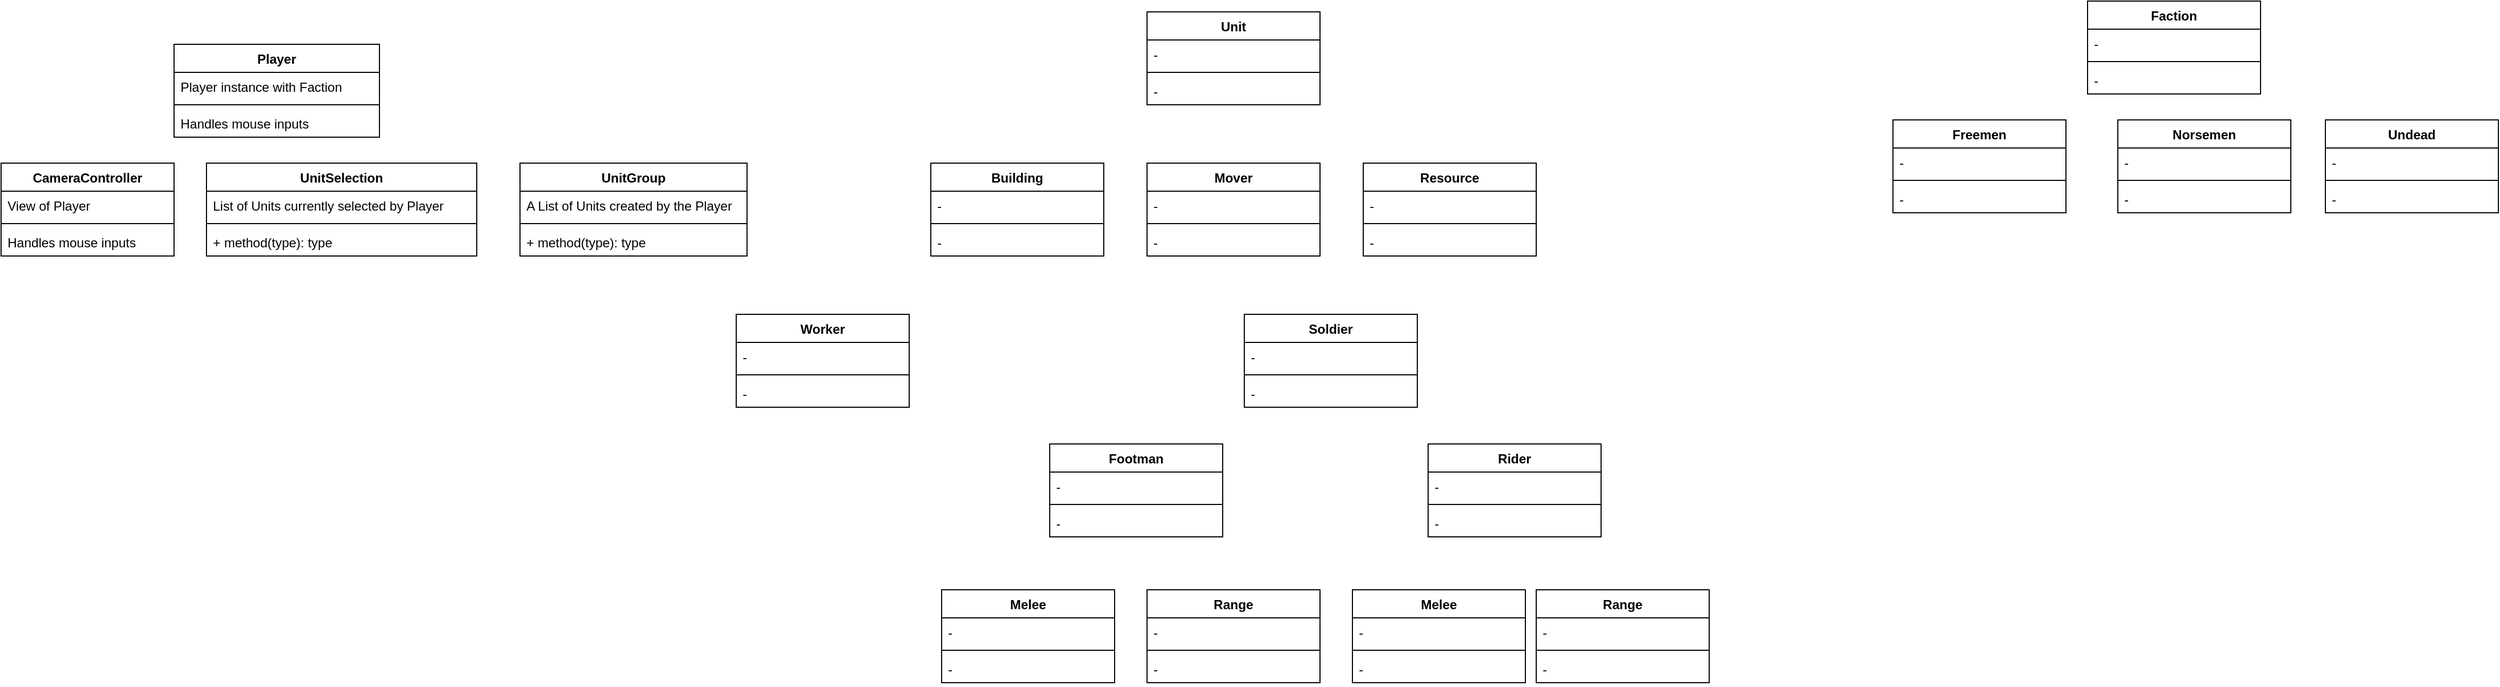 <mxfile version="20.4.0" type="github">
  <diagram id="qnXDRkGknlST-kzKsHay" name="Page-1">
    <mxGraphModel dx="1422" dy="752" grid="1" gridSize="10" guides="1" tooltips="1" connect="1" arrows="1" fold="1" page="1" pageScale="1" pageWidth="827" pageHeight="1169" math="0" shadow="0">
      <root>
        <mxCell id="0" />
        <mxCell id="1" parent="0" />
        <mxCell id="flboybYD62dqgFNczCL6-6" value="CameraController" style="swimlane;fontStyle=1;align=center;verticalAlign=top;childLayout=stackLayout;horizontal=1;startSize=26;horizontalStack=0;resizeParent=1;resizeParentMax=0;resizeLast=0;collapsible=1;marginBottom=0;" parent="1" vertex="1">
          <mxGeometry x="30" y="190" width="160" height="86" as="geometry" />
        </mxCell>
        <mxCell id="flboybYD62dqgFNczCL6-7" value="View of Player" style="text;strokeColor=none;fillColor=none;align=left;verticalAlign=top;spacingLeft=4;spacingRight=4;overflow=hidden;rotatable=0;points=[[0,0.5],[1,0.5]];portConstraint=eastwest;" parent="flboybYD62dqgFNczCL6-6" vertex="1">
          <mxGeometry y="26" width="160" height="26" as="geometry" />
        </mxCell>
        <mxCell id="flboybYD62dqgFNczCL6-8" value="" style="line;strokeWidth=1;fillColor=none;align=left;verticalAlign=middle;spacingTop=-1;spacingLeft=3;spacingRight=3;rotatable=0;labelPosition=right;points=[];portConstraint=eastwest;strokeColor=inherit;" parent="flboybYD62dqgFNczCL6-6" vertex="1">
          <mxGeometry y="52" width="160" height="8" as="geometry" />
        </mxCell>
        <mxCell id="flboybYD62dqgFNczCL6-9" value="Handles mouse inputs" style="text;strokeColor=none;fillColor=none;align=left;verticalAlign=top;spacingLeft=4;spacingRight=4;overflow=hidden;rotatable=0;points=[[0,0.5],[1,0.5]];portConstraint=eastwest;" parent="flboybYD62dqgFNczCL6-6" vertex="1">
          <mxGeometry y="60" width="160" height="26" as="geometry" />
        </mxCell>
        <mxCell id="flboybYD62dqgFNczCL6-10" value="UnitSelection" style="swimlane;fontStyle=1;align=center;verticalAlign=top;childLayout=stackLayout;horizontal=1;startSize=26;horizontalStack=0;resizeParent=1;resizeParentMax=0;resizeLast=0;collapsible=1;marginBottom=0;" parent="1" vertex="1">
          <mxGeometry x="220" y="190" width="250" height="86" as="geometry" />
        </mxCell>
        <mxCell id="flboybYD62dqgFNczCL6-11" value="List of Units currently selected by Player" style="text;strokeColor=none;fillColor=none;align=left;verticalAlign=top;spacingLeft=4;spacingRight=4;overflow=hidden;rotatable=0;points=[[0,0.5],[1,0.5]];portConstraint=eastwest;" parent="flboybYD62dqgFNczCL6-10" vertex="1">
          <mxGeometry y="26" width="250" height="26" as="geometry" />
        </mxCell>
        <mxCell id="flboybYD62dqgFNczCL6-12" value="" style="line;strokeWidth=1;fillColor=none;align=left;verticalAlign=middle;spacingTop=-1;spacingLeft=3;spacingRight=3;rotatable=0;labelPosition=right;points=[];portConstraint=eastwest;strokeColor=inherit;" parent="flboybYD62dqgFNczCL6-10" vertex="1">
          <mxGeometry y="52" width="250" height="8" as="geometry" />
        </mxCell>
        <mxCell id="flboybYD62dqgFNczCL6-13" value="+ method(type): type" style="text;strokeColor=none;fillColor=none;align=left;verticalAlign=top;spacingLeft=4;spacingRight=4;overflow=hidden;rotatable=0;points=[[0,0.5],[1,0.5]];portConstraint=eastwest;" parent="flboybYD62dqgFNczCL6-10" vertex="1">
          <mxGeometry y="60" width="250" height="26" as="geometry" />
        </mxCell>
        <mxCell id="flboybYD62dqgFNczCL6-19" value="Player" style="swimlane;fontStyle=1;align=center;verticalAlign=top;childLayout=stackLayout;horizontal=1;startSize=26;horizontalStack=0;resizeParent=1;resizeParentMax=0;resizeLast=0;collapsible=1;marginBottom=0;" parent="1" vertex="1">
          <mxGeometry x="190" y="80" width="190" height="86" as="geometry" />
        </mxCell>
        <mxCell id="flboybYD62dqgFNczCL6-20" value="Player instance with Faction" style="text;strokeColor=none;fillColor=none;align=left;verticalAlign=top;spacingLeft=4;spacingRight=4;overflow=hidden;rotatable=0;points=[[0,0.5],[1,0.5]];portConstraint=eastwest;" parent="flboybYD62dqgFNczCL6-19" vertex="1">
          <mxGeometry y="26" width="190" height="26" as="geometry" />
        </mxCell>
        <mxCell id="flboybYD62dqgFNczCL6-21" value="" style="line;strokeWidth=1;fillColor=none;align=left;verticalAlign=middle;spacingTop=-1;spacingLeft=3;spacingRight=3;rotatable=0;labelPosition=right;points=[];portConstraint=eastwest;strokeColor=inherit;" parent="flboybYD62dqgFNczCL6-19" vertex="1">
          <mxGeometry y="52" width="190" height="8" as="geometry" />
        </mxCell>
        <mxCell id="flboybYD62dqgFNczCL6-22" value="Handles mouse inputs" style="text;strokeColor=none;fillColor=none;align=left;verticalAlign=top;spacingLeft=4;spacingRight=4;overflow=hidden;rotatable=0;points=[[0,0.5],[1,0.5]];portConstraint=eastwest;" parent="flboybYD62dqgFNczCL6-19" vertex="1">
          <mxGeometry y="60" width="190" height="26" as="geometry" />
        </mxCell>
        <mxCell id="flboybYD62dqgFNczCL6-23" value="UnitGroup" style="swimlane;fontStyle=1;align=center;verticalAlign=top;childLayout=stackLayout;horizontal=1;startSize=26;horizontalStack=0;resizeParent=1;resizeParentMax=0;resizeLast=0;collapsible=1;marginBottom=0;" parent="1" vertex="1">
          <mxGeometry x="510" y="190" width="210" height="86" as="geometry" />
        </mxCell>
        <mxCell id="flboybYD62dqgFNczCL6-24" value="A List of Units created by the Player" style="text;strokeColor=none;fillColor=none;align=left;verticalAlign=top;spacingLeft=4;spacingRight=4;overflow=hidden;rotatable=0;points=[[0,0.5],[1,0.5]];portConstraint=eastwest;" parent="flboybYD62dqgFNczCL6-23" vertex="1">
          <mxGeometry y="26" width="210" height="26" as="geometry" />
        </mxCell>
        <mxCell id="flboybYD62dqgFNczCL6-25" value="" style="line;strokeWidth=1;fillColor=none;align=left;verticalAlign=middle;spacingTop=-1;spacingLeft=3;spacingRight=3;rotatable=0;labelPosition=right;points=[];portConstraint=eastwest;strokeColor=inherit;" parent="flboybYD62dqgFNczCL6-23" vertex="1">
          <mxGeometry y="52" width="210" height="8" as="geometry" />
        </mxCell>
        <mxCell id="flboybYD62dqgFNczCL6-26" value="+ method(type): type" style="text;strokeColor=none;fillColor=none;align=left;verticalAlign=top;spacingLeft=4;spacingRight=4;overflow=hidden;rotatable=0;points=[[0,0.5],[1,0.5]];portConstraint=eastwest;" parent="flboybYD62dqgFNczCL6-23" vertex="1">
          <mxGeometry y="60" width="210" height="26" as="geometry" />
        </mxCell>
        <mxCell id="U2bnrfy-4zRho29tN1t8-1" value="Unit" style="swimlane;fontStyle=1;align=center;verticalAlign=top;childLayout=stackLayout;horizontal=1;startSize=26;horizontalStack=0;resizeParent=1;resizeParentMax=0;resizeLast=0;collapsible=1;marginBottom=0;" parent="1" vertex="1">
          <mxGeometry x="1090" y="50" width="160" height="86" as="geometry" />
        </mxCell>
        <mxCell id="U2bnrfy-4zRho29tN1t8-2" value="-" style="text;strokeColor=none;fillColor=none;align=left;verticalAlign=top;spacingLeft=4;spacingRight=4;overflow=hidden;rotatable=0;points=[[0,0.5],[1,0.5]];portConstraint=eastwest;" parent="U2bnrfy-4zRho29tN1t8-1" vertex="1">
          <mxGeometry y="26" width="160" height="26" as="geometry" />
        </mxCell>
        <mxCell id="U2bnrfy-4zRho29tN1t8-3" value="" style="line;strokeWidth=1;fillColor=none;align=left;verticalAlign=middle;spacingTop=-1;spacingLeft=3;spacingRight=3;rotatable=0;labelPosition=right;points=[];portConstraint=eastwest;strokeColor=inherit;" parent="U2bnrfy-4zRho29tN1t8-1" vertex="1">
          <mxGeometry y="52" width="160" height="8" as="geometry" />
        </mxCell>
        <mxCell id="U2bnrfy-4zRho29tN1t8-4" value="-" style="text;strokeColor=none;fillColor=none;align=left;verticalAlign=top;spacingLeft=4;spacingRight=4;overflow=hidden;rotatable=0;points=[[0,0.5],[1,0.5]];portConstraint=eastwest;" parent="U2bnrfy-4zRho29tN1t8-1" vertex="1">
          <mxGeometry y="60" width="160" height="26" as="geometry" />
        </mxCell>
        <mxCell id="U2bnrfy-4zRho29tN1t8-5" value="Building" style="swimlane;fontStyle=1;align=center;verticalAlign=top;childLayout=stackLayout;horizontal=1;startSize=26;horizontalStack=0;resizeParent=1;resizeParentMax=0;resizeLast=0;collapsible=1;marginBottom=0;" parent="1" vertex="1">
          <mxGeometry x="890" y="190" width="160" height="86" as="geometry" />
        </mxCell>
        <mxCell id="U2bnrfy-4zRho29tN1t8-6" value="-" style="text;strokeColor=none;fillColor=none;align=left;verticalAlign=top;spacingLeft=4;spacingRight=4;overflow=hidden;rotatable=0;points=[[0,0.5],[1,0.5]];portConstraint=eastwest;" parent="U2bnrfy-4zRho29tN1t8-5" vertex="1">
          <mxGeometry y="26" width="160" height="26" as="geometry" />
        </mxCell>
        <mxCell id="U2bnrfy-4zRho29tN1t8-7" value="" style="line;strokeWidth=1;fillColor=none;align=left;verticalAlign=middle;spacingTop=-1;spacingLeft=3;spacingRight=3;rotatable=0;labelPosition=right;points=[];portConstraint=eastwest;strokeColor=inherit;" parent="U2bnrfy-4zRho29tN1t8-5" vertex="1">
          <mxGeometry y="52" width="160" height="8" as="geometry" />
        </mxCell>
        <mxCell id="U2bnrfy-4zRho29tN1t8-8" value="-" style="text;strokeColor=none;fillColor=none;align=left;verticalAlign=top;spacingLeft=4;spacingRight=4;overflow=hidden;rotatable=0;points=[[0,0.5],[1,0.5]];portConstraint=eastwest;" parent="U2bnrfy-4zRho29tN1t8-5" vertex="1">
          <mxGeometry y="60" width="160" height="26" as="geometry" />
        </mxCell>
        <mxCell id="U2bnrfy-4zRho29tN1t8-9" value="Mover" style="swimlane;fontStyle=1;align=center;verticalAlign=top;childLayout=stackLayout;horizontal=1;startSize=26;horizontalStack=0;resizeParent=1;resizeParentMax=0;resizeLast=0;collapsible=1;marginBottom=0;" parent="1" vertex="1">
          <mxGeometry x="1090" y="190" width="160" height="86" as="geometry" />
        </mxCell>
        <mxCell id="U2bnrfy-4zRho29tN1t8-10" value="-" style="text;strokeColor=none;fillColor=none;align=left;verticalAlign=top;spacingLeft=4;spacingRight=4;overflow=hidden;rotatable=0;points=[[0,0.5],[1,0.5]];portConstraint=eastwest;" parent="U2bnrfy-4zRho29tN1t8-9" vertex="1">
          <mxGeometry y="26" width="160" height="26" as="geometry" />
        </mxCell>
        <mxCell id="U2bnrfy-4zRho29tN1t8-11" value="" style="line;strokeWidth=1;fillColor=none;align=left;verticalAlign=middle;spacingTop=-1;spacingLeft=3;spacingRight=3;rotatable=0;labelPosition=right;points=[];portConstraint=eastwest;strokeColor=inherit;" parent="U2bnrfy-4zRho29tN1t8-9" vertex="1">
          <mxGeometry y="52" width="160" height="8" as="geometry" />
        </mxCell>
        <mxCell id="U2bnrfy-4zRho29tN1t8-12" value="-" style="text;strokeColor=none;fillColor=none;align=left;verticalAlign=top;spacingLeft=4;spacingRight=4;overflow=hidden;rotatable=0;points=[[0,0.5],[1,0.5]];portConstraint=eastwest;" parent="U2bnrfy-4zRho29tN1t8-9" vertex="1">
          <mxGeometry y="60" width="160" height="26" as="geometry" />
        </mxCell>
        <mxCell id="U2bnrfy-4zRho29tN1t8-13" value="Resource" style="swimlane;fontStyle=1;align=center;verticalAlign=top;childLayout=stackLayout;horizontal=1;startSize=26;horizontalStack=0;resizeParent=1;resizeParentMax=0;resizeLast=0;collapsible=1;marginBottom=0;" parent="1" vertex="1">
          <mxGeometry x="1290" y="190" width="160" height="86" as="geometry" />
        </mxCell>
        <mxCell id="U2bnrfy-4zRho29tN1t8-14" value="-" style="text;strokeColor=none;fillColor=none;align=left;verticalAlign=top;spacingLeft=4;spacingRight=4;overflow=hidden;rotatable=0;points=[[0,0.5],[1,0.5]];portConstraint=eastwest;" parent="U2bnrfy-4zRho29tN1t8-13" vertex="1">
          <mxGeometry y="26" width="160" height="26" as="geometry" />
        </mxCell>
        <mxCell id="U2bnrfy-4zRho29tN1t8-15" value="" style="line;strokeWidth=1;fillColor=none;align=left;verticalAlign=middle;spacingTop=-1;spacingLeft=3;spacingRight=3;rotatable=0;labelPosition=right;points=[];portConstraint=eastwest;strokeColor=inherit;" parent="U2bnrfy-4zRho29tN1t8-13" vertex="1">
          <mxGeometry y="52" width="160" height="8" as="geometry" />
        </mxCell>
        <mxCell id="U2bnrfy-4zRho29tN1t8-16" value="-" style="text;strokeColor=none;fillColor=none;align=left;verticalAlign=top;spacingLeft=4;spacingRight=4;overflow=hidden;rotatable=0;points=[[0,0.5],[1,0.5]];portConstraint=eastwest;" parent="U2bnrfy-4zRho29tN1t8-13" vertex="1">
          <mxGeometry y="60" width="160" height="26" as="geometry" />
        </mxCell>
        <mxCell id="U2bnrfy-4zRho29tN1t8-17" value="Worker" style="swimlane;fontStyle=1;align=center;verticalAlign=top;childLayout=stackLayout;horizontal=1;startSize=26;horizontalStack=0;resizeParent=1;resizeParentMax=0;resizeLast=0;collapsible=1;marginBottom=0;" parent="1" vertex="1">
          <mxGeometry x="710" y="330" width="160" height="86" as="geometry" />
        </mxCell>
        <mxCell id="U2bnrfy-4zRho29tN1t8-18" value="-" style="text;strokeColor=none;fillColor=none;align=left;verticalAlign=top;spacingLeft=4;spacingRight=4;overflow=hidden;rotatable=0;points=[[0,0.5],[1,0.5]];portConstraint=eastwest;" parent="U2bnrfy-4zRho29tN1t8-17" vertex="1">
          <mxGeometry y="26" width="160" height="26" as="geometry" />
        </mxCell>
        <mxCell id="U2bnrfy-4zRho29tN1t8-19" value="" style="line;strokeWidth=1;fillColor=none;align=left;verticalAlign=middle;spacingTop=-1;spacingLeft=3;spacingRight=3;rotatable=0;labelPosition=right;points=[];portConstraint=eastwest;strokeColor=inherit;" parent="U2bnrfy-4zRho29tN1t8-17" vertex="1">
          <mxGeometry y="52" width="160" height="8" as="geometry" />
        </mxCell>
        <mxCell id="U2bnrfy-4zRho29tN1t8-20" value="-" style="text;strokeColor=none;fillColor=none;align=left;verticalAlign=top;spacingLeft=4;spacingRight=4;overflow=hidden;rotatable=0;points=[[0,0.5],[1,0.5]];portConstraint=eastwest;" parent="U2bnrfy-4zRho29tN1t8-17" vertex="1">
          <mxGeometry y="60" width="160" height="26" as="geometry" />
        </mxCell>
        <mxCell id="U2bnrfy-4zRho29tN1t8-21" value="Melee" style="swimlane;fontStyle=1;align=center;verticalAlign=top;childLayout=stackLayout;horizontal=1;startSize=26;horizontalStack=0;resizeParent=1;resizeParentMax=0;resizeLast=0;collapsible=1;marginBottom=0;" parent="1" vertex="1">
          <mxGeometry x="900" y="585" width="160" height="86" as="geometry" />
        </mxCell>
        <mxCell id="U2bnrfy-4zRho29tN1t8-22" value="-" style="text;strokeColor=none;fillColor=none;align=left;verticalAlign=top;spacingLeft=4;spacingRight=4;overflow=hidden;rotatable=0;points=[[0,0.5],[1,0.5]];portConstraint=eastwest;" parent="U2bnrfy-4zRho29tN1t8-21" vertex="1">
          <mxGeometry y="26" width="160" height="26" as="geometry" />
        </mxCell>
        <mxCell id="U2bnrfy-4zRho29tN1t8-23" value="" style="line;strokeWidth=1;fillColor=none;align=left;verticalAlign=middle;spacingTop=-1;spacingLeft=3;spacingRight=3;rotatable=0;labelPosition=right;points=[];portConstraint=eastwest;strokeColor=inherit;" parent="U2bnrfy-4zRho29tN1t8-21" vertex="1">
          <mxGeometry y="52" width="160" height="8" as="geometry" />
        </mxCell>
        <mxCell id="U2bnrfy-4zRho29tN1t8-24" value="-" style="text;strokeColor=none;fillColor=none;align=left;verticalAlign=top;spacingLeft=4;spacingRight=4;overflow=hidden;rotatable=0;points=[[0,0.5],[1,0.5]];portConstraint=eastwest;" parent="U2bnrfy-4zRho29tN1t8-21" vertex="1">
          <mxGeometry y="60" width="160" height="26" as="geometry" />
        </mxCell>
        <mxCell id="U2bnrfy-4zRho29tN1t8-25" value="Range" style="swimlane;fontStyle=1;align=center;verticalAlign=top;childLayout=stackLayout;horizontal=1;startSize=26;horizontalStack=0;resizeParent=1;resizeParentMax=0;resizeLast=0;collapsible=1;marginBottom=0;" parent="1" vertex="1">
          <mxGeometry x="1090" y="585" width="160" height="86" as="geometry" />
        </mxCell>
        <mxCell id="U2bnrfy-4zRho29tN1t8-26" value="-" style="text;strokeColor=none;fillColor=none;align=left;verticalAlign=top;spacingLeft=4;spacingRight=4;overflow=hidden;rotatable=0;points=[[0,0.5],[1,0.5]];portConstraint=eastwest;" parent="U2bnrfy-4zRho29tN1t8-25" vertex="1">
          <mxGeometry y="26" width="160" height="26" as="geometry" />
        </mxCell>
        <mxCell id="U2bnrfy-4zRho29tN1t8-27" value="" style="line;strokeWidth=1;fillColor=none;align=left;verticalAlign=middle;spacingTop=-1;spacingLeft=3;spacingRight=3;rotatable=0;labelPosition=right;points=[];portConstraint=eastwest;strokeColor=inherit;" parent="U2bnrfy-4zRho29tN1t8-25" vertex="1">
          <mxGeometry y="52" width="160" height="8" as="geometry" />
        </mxCell>
        <mxCell id="U2bnrfy-4zRho29tN1t8-28" value="-" style="text;strokeColor=none;fillColor=none;align=left;verticalAlign=top;spacingLeft=4;spacingRight=4;overflow=hidden;rotatable=0;points=[[0,0.5],[1,0.5]];portConstraint=eastwest;" parent="U2bnrfy-4zRho29tN1t8-25" vertex="1">
          <mxGeometry y="60" width="160" height="26" as="geometry" />
        </mxCell>
        <mxCell id="U2bnrfy-4zRho29tN1t8-29" value="Soldier" style="swimlane;fontStyle=1;align=center;verticalAlign=top;childLayout=stackLayout;horizontal=1;startSize=26;horizontalStack=0;resizeParent=1;resizeParentMax=0;resizeLast=0;collapsible=1;marginBottom=0;" parent="1" vertex="1">
          <mxGeometry x="1180" y="330" width="160" height="86" as="geometry" />
        </mxCell>
        <mxCell id="U2bnrfy-4zRho29tN1t8-30" value="-" style="text;strokeColor=none;fillColor=none;align=left;verticalAlign=top;spacingLeft=4;spacingRight=4;overflow=hidden;rotatable=0;points=[[0,0.5],[1,0.5]];portConstraint=eastwest;" parent="U2bnrfy-4zRho29tN1t8-29" vertex="1">
          <mxGeometry y="26" width="160" height="26" as="geometry" />
        </mxCell>
        <mxCell id="U2bnrfy-4zRho29tN1t8-31" value="" style="line;strokeWidth=1;fillColor=none;align=left;verticalAlign=middle;spacingTop=-1;spacingLeft=3;spacingRight=3;rotatable=0;labelPosition=right;points=[];portConstraint=eastwest;strokeColor=inherit;" parent="U2bnrfy-4zRho29tN1t8-29" vertex="1">
          <mxGeometry y="52" width="160" height="8" as="geometry" />
        </mxCell>
        <mxCell id="U2bnrfy-4zRho29tN1t8-32" value="-" style="text;strokeColor=none;fillColor=none;align=left;verticalAlign=top;spacingLeft=4;spacingRight=4;overflow=hidden;rotatable=0;points=[[0,0.5],[1,0.5]];portConstraint=eastwest;" parent="U2bnrfy-4zRho29tN1t8-29" vertex="1">
          <mxGeometry y="60" width="160" height="26" as="geometry" />
        </mxCell>
        <mxCell id="U2bnrfy-4zRho29tN1t8-33" value="Footman" style="swimlane;fontStyle=1;align=center;verticalAlign=top;childLayout=stackLayout;horizontal=1;startSize=26;horizontalStack=0;resizeParent=1;resizeParentMax=0;resizeLast=0;collapsible=1;marginBottom=0;" parent="1" vertex="1">
          <mxGeometry x="1000" y="450" width="160" height="86" as="geometry" />
        </mxCell>
        <mxCell id="U2bnrfy-4zRho29tN1t8-34" value="-" style="text;strokeColor=none;fillColor=none;align=left;verticalAlign=top;spacingLeft=4;spacingRight=4;overflow=hidden;rotatable=0;points=[[0,0.5],[1,0.5]];portConstraint=eastwest;" parent="U2bnrfy-4zRho29tN1t8-33" vertex="1">
          <mxGeometry y="26" width="160" height="26" as="geometry" />
        </mxCell>
        <mxCell id="U2bnrfy-4zRho29tN1t8-35" value="" style="line;strokeWidth=1;fillColor=none;align=left;verticalAlign=middle;spacingTop=-1;spacingLeft=3;spacingRight=3;rotatable=0;labelPosition=right;points=[];portConstraint=eastwest;strokeColor=inherit;" parent="U2bnrfy-4zRho29tN1t8-33" vertex="1">
          <mxGeometry y="52" width="160" height="8" as="geometry" />
        </mxCell>
        <mxCell id="U2bnrfy-4zRho29tN1t8-36" value="-" style="text;strokeColor=none;fillColor=none;align=left;verticalAlign=top;spacingLeft=4;spacingRight=4;overflow=hidden;rotatable=0;points=[[0,0.5],[1,0.5]];portConstraint=eastwest;" parent="U2bnrfy-4zRho29tN1t8-33" vertex="1">
          <mxGeometry y="60" width="160" height="26" as="geometry" />
        </mxCell>
        <mxCell id="U2bnrfy-4zRho29tN1t8-37" value="Rider" style="swimlane;fontStyle=1;align=center;verticalAlign=top;childLayout=stackLayout;horizontal=1;startSize=26;horizontalStack=0;resizeParent=1;resizeParentMax=0;resizeLast=0;collapsible=1;marginBottom=0;" parent="1" vertex="1">
          <mxGeometry x="1350" y="450" width="160" height="86" as="geometry" />
        </mxCell>
        <mxCell id="U2bnrfy-4zRho29tN1t8-38" value="-" style="text;strokeColor=none;fillColor=none;align=left;verticalAlign=top;spacingLeft=4;spacingRight=4;overflow=hidden;rotatable=0;points=[[0,0.5],[1,0.5]];portConstraint=eastwest;" parent="U2bnrfy-4zRho29tN1t8-37" vertex="1">
          <mxGeometry y="26" width="160" height="26" as="geometry" />
        </mxCell>
        <mxCell id="U2bnrfy-4zRho29tN1t8-39" value="" style="line;strokeWidth=1;fillColor=none;align=left;verticalAlign=middle;spacingTop=-1;spacingLeft=3;spacingRight=3;rotatable=0;labelPosition=right;points=[];portConstraint=eastwest;strokeColor=inherit;" parent="U2bnrfy-4zRho29tN1t8-37" vertex="1">
          <mxGeometry y="52" width="160" height="8" as="geometry" />
        </mxCell>
        <mxCell id="U2bnrfy-4zRho29tN1t8-40" value="-" style="text;strokeColor=none;fillColor=none;align=left;verticalAlign=top;spacingLeft=4;spacingRight=4;overflow=hidden;rotatable=0;points=[[0,0.5],[1,0.5]];portConstraint=eastwest;" parent="U2bnrfy-4zRho29tN1t8-37" vertex="1">
          <mxGeometry y="60" width="160" height="26" as="geometry" />
        </mxCell>
        <mxCell id="U2bnrfy-4zRho29tN1t8-42" value="Melee" style="swimlane;fontStyle=1;align=center;verticalAlign=top;childLayout=stackLayout;horizontal=1;startSize=26;horizontalStack=0;resizeParent=1;resizeParentMax=0;resizeLast=0;collapsible=1;marginBottom=0;" parent="1" vertex="1">
          <mxGeometry x="1280" y="585" width="160" height="86" as="geometry" />
        </mxCell>
        <mxCell id="U2bnrfy-4zRho29tN1t8-43" value="-" style="text;strokeColor=none;fillColor=none;align=left;verticalAlign=top;spacingLeft=4;spacingRight=4;overflow=hidden;rotatable=0;points=[[0,0.5],[1,0.5]];portConstraint=eastwest;" parent="U2bnrfy-4zRho29tN1t8-42" vertex="1">
          <mxGeometry y="26" width="160" height="26" as="geometry" />
        </mxCell>
        <mxCell id="U2bnrfy-4zRho29tN1t8-44" value="" style="line;strokeWidth=1;fillColor=none;align=left;verticalAlign=middle;spacingTop=-1;spacingLeft=3;spacingRight=3;rotatable=0;labelPosition=right;points=[];portConstraint=eastwest;strokeColor=inherit;" parent="U2bnrfy-4zRho29tN1t8-42" vertex="1">
          <mxGeometry y="52" width="160" height="8" as="geometry" />
        </mxCell>
        <mxCell id="U2bnrfy-4zRho29tN1t8-45" value="-" style="text;strokeColor=none;fillColor=none;align=left;verticalAlign=top;spacingLeft=4;spacingRight=4;overflow=hidden;rotatable=0;points=[[0,0.5],[1,0.5]];portConstraint=eastwest;" parent="U2bnrfy-4zRho29tN1t8-42" vertex="1">
          <mxGeometry y="60" width="160" height="26" as="geometry" />
        </mxCell>
        <mxCell id="U2bnrfy-4zRho29tN1t8-46" value="Range" style="swimlane;fontStyle=1;align=center;verticalAlign=top;childLayout=stackLayout;horizontal=1;startSize=26;horizontalStack=0;resizeParent=1;resizeParentMax=0;resizeLast=0;collapsible=1;marginBottom=0;" parent="1" vertex="1">
          <mxGeometry x="1450" y="585" width="160" height="86" as="geometry" />
        </mxCell>
        <mxCell id="U2bnrfy-4zRho29tN1t8-47" value="-" style="text;strokeColor=none;fillColor=none;align=left;verticalAlign=top;spacingLeft=4;spacingRight=4;overflow=hidden;rotatable=0;points=[[0,0.5],[1,0.5]];portConstraint=eastwest;" parent="U2bnrfy-4zRho29tN1t8-46" vertex="1">
          <mxGeometry y="26" width="160" height="26" as="geometry" />
        </mxCell>
        <mxCell id="U2bnrfy-4zRho29tN1t8-48" value="" style="line;strokeWidth=1;fillColor=none;align=left;verticalAlign=middle;spacingTop=-1;spacingLeft=3;spacingRight=3;rotatable=0;labelPosition=right;points=[];portConstraint=eastwest;strokeColor=inherit;" parent="U2bnrfy-4zRho29tN1t8-46" vertex="1">
          <mxGeometry y="52" width="160" height="8" as="geometry" />
        </mxCell>
        <mxCell id="U2bnrfy-4zRho29tN1t8-49" value="-" style="text;strokeColor=none;fillColor=none;align=left;verticalAlign=top;spacingLeft=4;spacingRight=4;overflow=hidden;rotatable=0;points=[[0,0.5],[1,0.5]];portConstraint=eastwest;" parent="U2bnrfy-4zRho29tN1t8-46" vertex="1">
          <mxGeometry y="60" width="160" height="26" as="geometry" />
        </mxCell>
        <mxCell id="U2bnrfy-4zRho29tN1t8-78" value="Faction" style="swimlane;fontStyle=1;align=center;verticalAlign=top;childLayout=stackLayout;horizontal=1;startSize=26;horizontalStack=0;resizeParent=1;resizeParentMax=0;resizeLast=0;collapsible=1;marginBottom=0;" parent="1" vertex="1">
          <mxGeometry x="1960" y="40" width="160" height="86" as="geometry" />
        </mxCell>
        <mxCell id="U2bnrfy-4zRho29tN1t8-79" value="-" style="text;strokeColor=none;fillColor=none;align=left;verticalAlign=top;spacingLeft=4;spacingRight=4;overflow=hidden;rotatable=0;points=[[0,0.5],[1,0.5]];portConstraint=eastwest;" parent="U2bnrfy-4zRho29tN1t8-78" vertex="1">
          <mxGeometry y="26" width="160" height="26" as="geometry" />
        </mxCell>
        <mxCell id="U2bnrfy-4zRho29tN1t8-80" value="" style="line;strokeWidth=1;fillColor=none;align=left;verticalAlign=middle;spacingTop=-1;spacingLeft=3;spacingRight=3;rotatable=0;labelPosition=right;points=[];portConstraint=eastwest;strokeColor=inherit;" parent="U2bnrfy-4zRho29tN1t8-78" vertex="1">
          <mxGeometry y="52" width="160" height="8" as="geometry" />
        </mxCell>
        <mxCell id="U2bnrfy-4zRho29tN1t8-81" value="-" style="text;strokeColor=none;fillColor=none;align=left;verticalAlign=top;spacingLeft=4;spacingRight=4;overflow=hidden;rotatable=0;points=[[0,0.5],[1,0.5]];portConstraint=eastwest;" parent="U2bnrfy-4zRho29tN1t8-78" vertex="1">
          <mxGeometry y="60" width="160" height="26" as="geometry" />
        </mxCell>
        <mxCell id="jZHqzXAE2ZuVFWKOru6I-1" value="Freemen" style="swimlane;fontStyle=1;align=center;verticalAlign=top;childLayout=stackLayout;horizontal=1;startSize=26;horizontalStack=0;resizeParent=1;resizeParentMax=0;resizeLast=0;collapsible=1;marginBottom=0;" vertex="1" parent="1">
          <mxGeometry x="1780" y="150" width="160" height="86" as="geometry" />
        </mxCell>
        <mxCell id="jZHqzXAE2ZuVFWKOru6I-2" value="-" style="text;strokeColor=none;fillColor=none;align=left;verticalAlign=top;spacingLeft=4;spacingRight=4;overflow=hidden;rotatable=0;points=[[0,0.5],[1,0.5]];portConstraint=eastwest;" vertex="1" parent="jZHqzXAE2ZuVFWKOru6I-1">
          <mxGeometry y="26" width="160" height="26" as="geometry" />
        </mxCell>
        <mxCell id="jZHqzXAE2ZuVFWKOru6I-3" value="" style="line;strokeWidth=1;fillColor=none;align=left;verticalAlign=middle;spacingTop=-1;spacingLeft=3;spacingRight=3;rotatable=0;labelPosition=right;points=[];portConstraint=eastwest;strokeColor=inherit;" vertex="1" parent="jZHqzXAE2ZuVFWKOru6I-1">
          <mxGeometry y="52" width="160" height="8" as="geometry" />
        </mxCell>
        <mxCell id="jZHqzXAE2ZuVFWKOru6I-4" value="-" style="text;strokeColor=none;fillColor=none;align=left;verticalAlign=top;spacingLeft=4;spacingRight=4;overflow=hidden;rotatable=0;points=[[0,0.5],[1,0.5]];portConstraint=eastwest;" vertex="1" parent="jZHqzXAE2ZuVFWKOru6I-1">
          <mxGeometry y="60" width="160" height="26" as="geometry" />
        </mxCell>
        <mxCell id="jZHqzXAE2ZuVFWKOru6I-5" value="Norsemen" style="swimlane;fontStyle=1;align=center;verticalAlign=top;childLayout=stackLayout;horizontal=1;startSize=26;horizontalStack=0;resizeParent=1;resizeParentMax=0;resizeLast=0;collapsible=1;marginBottom=0;" vertex="1" parent="1">
          <mxGeometry x="1988" y="150" width="160" height="86" as="geometry" />
        </mxCell>
        <mxCell id="jZHqzXAE2ZuVFWKOru6I-6" value="-" style="text;strokeColor=none;fillColor=none;align=left;verticalAlign=top;spacingLeft=4;spacingRight=4;overflow=hidden;rotatable=0;points=[[0,0.5],[1,0.5]];portConstraint=eastwest;" vertex="1" parent="jZHqzXAE2ZuVFWKOru6I-5">
          <mxGeometry y="26" width="160" height="26" as="geometry" />
        </mxCell>
        <mxCell id="jZHqzXAE2ZuVFWKOru6I-7" value="" style="line;strokeWidth=1;fillColor=none;align=left;verticalAlign=middle;spacingTop=-1;spacingLeft=3;spacingRight=3;rotatable=0;labelPosition=right;points=[];portConstraint=eastwest;strokeColor=inherit;" vertex="1" parent="jZHqzXAE2ZuVFWKOru6I-5">
          <mxGeometry y="52" width="160" height="8" as="geometry" />
        </mxCell>
        <mxCell id="jZHqzXAE2ZuVFWKOru6I-8" value="-" style="text;strokeColor=none;fillColor=none;align=left;verticalAlign=top;spacingLeft=4;spacingRight=4;overflow=hidden;rotatable=0;points=[[0,0.5],[1,0.5]];portConstraint=eastwest;" vertex="1" parent="jZHqzXAE2ZuVFWKOru6I-5">
          <mxGeometry y="60" width="160" height="26" as="geometry" />
        </mxCell>
        <mxCell id="jZHqzXAE2ZuVFWKOru6I-9" value="Undead" style="swimlane;fontStyle=1;align=center;verticalAlign=top;childLayout=stackLayout;horizontal=1;startSize=26;horizontalStack=0;resizeParent=1;resizeParentMax=0;resizeLast=0;collapsible=1;marginBottom=0;" vertex="1" parent="1">
          <mxGeometry x="2180" y="150" width="160" height="86" as="geometry" />
        </mxCell>
        <mxCell id="jZHqzXAE2ZuVFWKOru6I-10" value="-" style="text;strokeColor=none;fillColor=none;align=left;verticalAlign=top;spacingLeft=4;spacingRight=4;overflow=hidden;rotatable=0;points=[[0,0.5],[1,0.5]];portConstraint=eastwest;" vertex="1" parent="jZHqzXAE2ZuVFWKOru6I-9">
          <mxGeometry y="26" width="160" height="26" as="geometry" />
        </mxCell>
        <mxCell id="jZHqzXAE2ZuVFWKOru6I-11" value="" style="line;strokeWidth=1;fillColor=none;align=left;verticalAlign=middle;spacingTop=-1;spacingLeft=3;spacingRight=3;rotatable=0;labelPosition=right;points=[];portConstraint=eastwest;strokeColor=inherit;" vertex="1" parent="jZHqzXAE2ZuVFWKOru6I-9">
          <mxGeometry y="52" width="160" height="8" as="geometry" />
        </mxCell>
        <mxCell id="jZHqzXAE2ZuVFWKOru6I-12" value="-" style="text;strokeColor=none;fillColor=none;align=left;verticalAlign=top;spacingLeft=4;spacingRight=4;overflow=hidden;rotatable=0;points=[[0,0.5],[1,0.5]];portConstraint=eastwest;" vertex="1" parent="jZHqzXAE2ZuVFWKOru6I-9">
          <mxGeometry y="60" width="160" height="26" as="geometry" />
        </mxCell>
      </root>
    </mxGraphModel>
  </diagram>
</mxfile>
